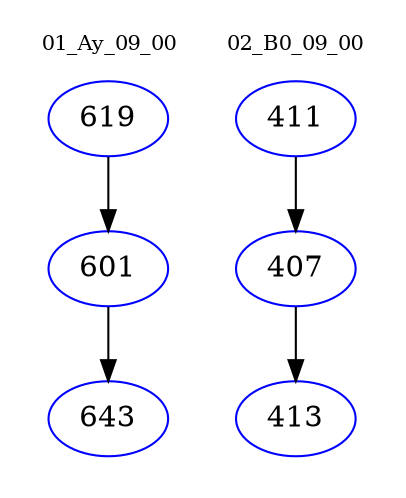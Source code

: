 digraph{
subgraph cluster_0 {
color = white
label = "01_Ay_09_00";
fontsize=10;
T0_619 [label="619", color="blue"]
T0_619 -> T0_601 [color="black"]
T0_601 [label="601", color="blue"]
T0_601 -> T0_643 [color="black"]
T0_643 [label="643", color="blue"]
}
subgraph cluster_1 {
color = white
label = "02_B0_09_00";
fontsize=10;
T1_411 [label="411", color="blue"]
T1_411 -> T1_407 [color="black"]
T1_407 [label="407", color="blue"]
T1_407 -> T1_413 [color="black"]
T1_413 [label="413", color="blue"]
}
}
